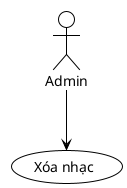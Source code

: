 @startuml UC022-Xoa-Nhac
!theme plain

actor Admin
usecase "Xóa nhạc" as UC022

Admin --> UC022

@enduml
